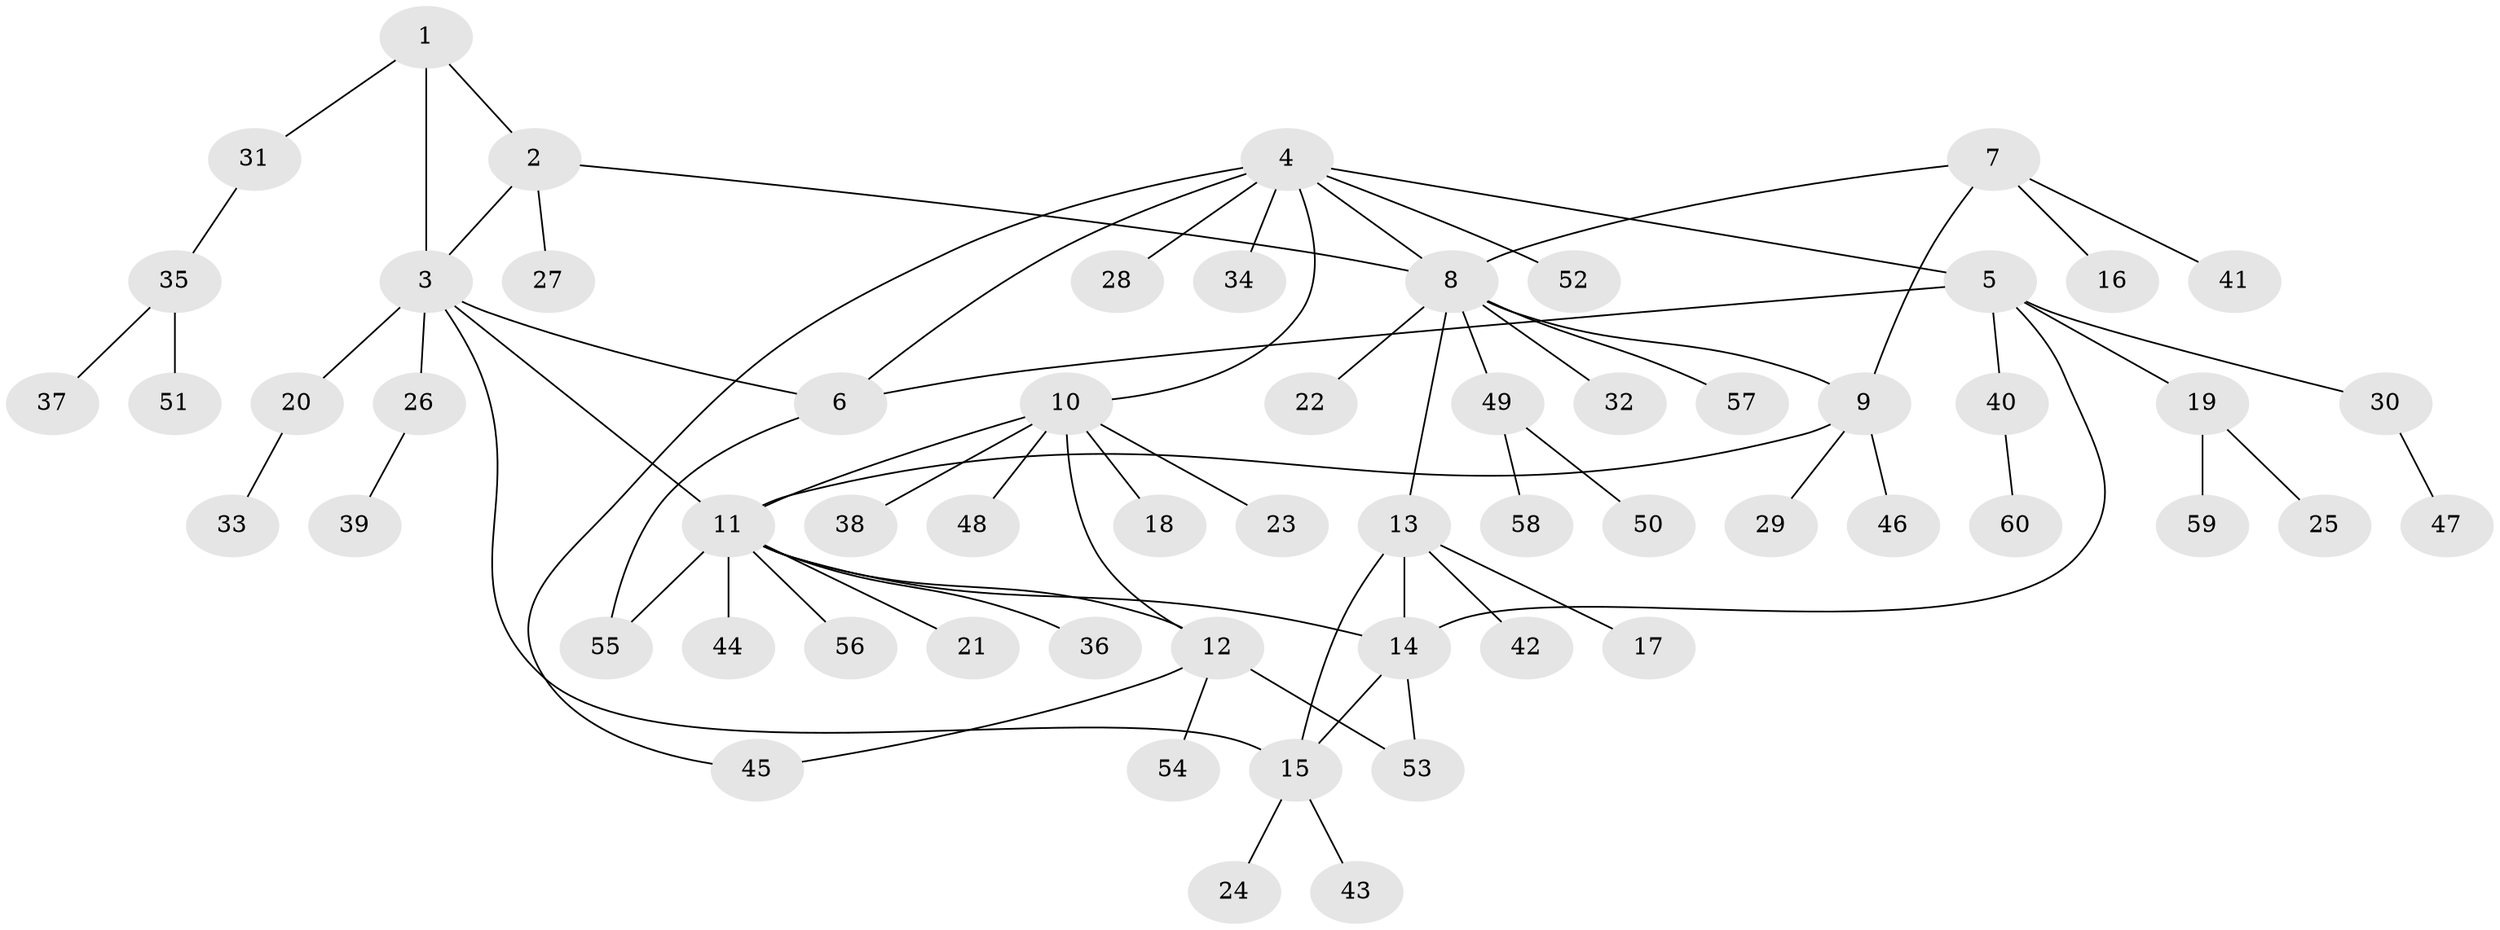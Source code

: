 // coarse degree distribution, {2: 0.11363636363636363, 8: 0.022727272727272728, 9: 0.022727272727272728, 6: 0.045454545454545456, 3: 0.022727272727272728, 10: 0.022727272727272728, 13: 0.022727272727272728, 4: 0.06818181818181818, 5: 0.022727272727272728, 1: 0.6363636363636364}
// Generated by graph-tools (version 1.1) at 2025/24/03/03/25 07:24:13]
// undirected, 60 vertices, 73 edges
graph export_dot {
graph [start="1"]
  node [color=gray90,style=filled];
  1;
  2;
  3;
  4;
  5;
  6;
  7;
  8;
  9;
  10;
  11;
  12;
  13;
  14;
  15;
  16;
  17;
  18;
  19;
  20;
  21;
  22;
  23;
  24;
  25;
  26;
  27;
  28;
  29;
  30;
  31;
  32;
  33;
  34;
  35;
  36;
  37;
  38;
  39;
  40;
  41;
  42;
  43;
  44;
  45;
  46;
  47;
  48;
  49;
  50;
  51;
  52;
  53;
  54;
  55;
  56;
  57;
  58;
  59;
  60;
  1 -- 2;
  1 -- 3;
  1 -- 31;
  2 -- 3;
  2 -- 8;
  2 -- 27;
  3 -- 6;
  3 -- 11;
  3 -- 15;
  3 -- 20;
  3 -- 26;
  4 -- 5;
  4 -- 6;
  4 -- 8;
  4 -- 10;
  4 -- 28;
  4 -- 34;
  4 -- 45;
  4 -- 52;
  5 -- 6;
  5 -- 14;
  5 -- 19;
  5 -- 30;
  5 -- 40;
  6 -- 55;
  7 -- 8;
  7 -- 9;
  7 -- 16;
  7 -- 41;
  8 -- 9;
  8 -- 13;
  8 -- 22;
  8 -- 32;
  8 -- 49;
  8 -- 57;
  9 -- 11;
  9 -- 29;
  9 -- 46;
  10 -- 11;
  10 -- 12;
  10 -- 18;
  10 -- 23;
  10 -- 38;
  10 -- 48;
  11 -- 12;
  11 -- 14;
  11 -- 21;
  11 -- 36;
  11 -- 44;
  11 -- 55;
  11 -- 56;
  12 -- 45;
  12 -- 53;
  12 -- 54;
  13 -- 14;
  13 -- 15;
  13 -- 17;
  13 -- 42;
  14 -- 15;
  14 -- 53;
  15 -- 24;
  15 -- 43;
  19 -- 25;
  19 -- 59;
  20 -- 33;
  26 -- 39;
  30 -- 47;
  31 -- 35;
  35 -- 37;
  35 -- 51;
  40 -- 60;
  49 -- 50;
  49 -- 58;
}
